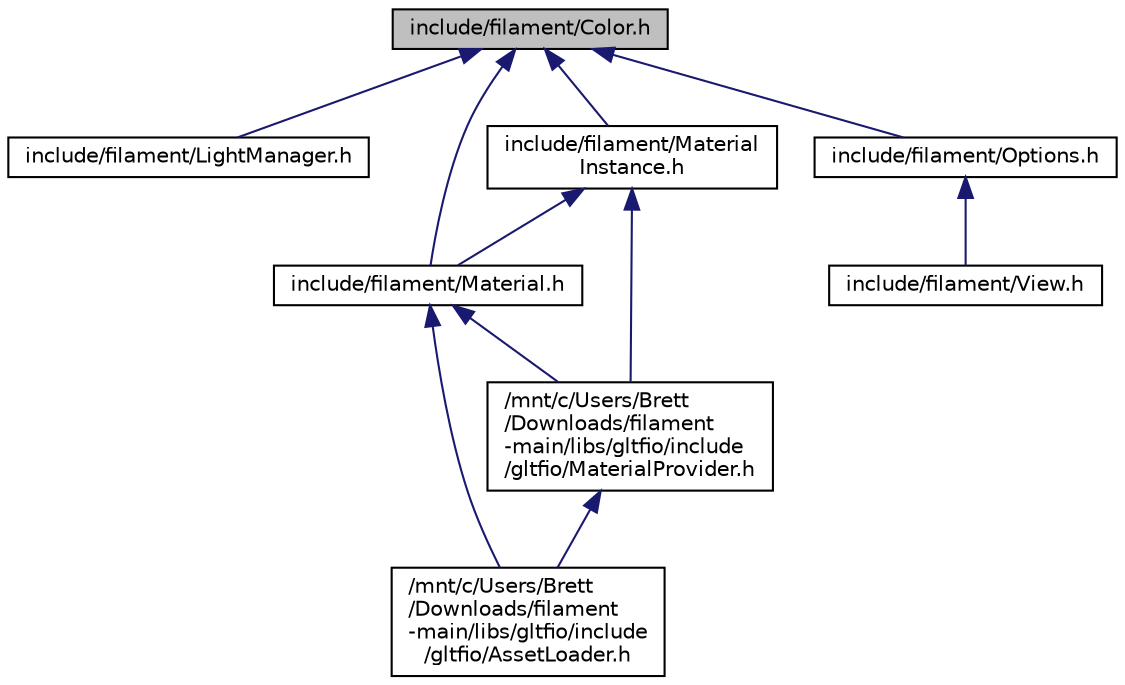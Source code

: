 digraph "include/filament/Color.h"
{
 // LATEX_PDF_SIZE
  bgcolor="transparent";
  edge [fontname="Helvetica",fontsize="10",labelfontname="Helvetica",labelfontsize="10"];
  node [fontname="Helvetica",fontsize="10",shape=record];
  Node1 [label="include/filament/Color.h",height=0.2,width=0.4,color="black", fillcolor="grey75", style="filled", fontcolor="black",tooltip=" "];
  Node1 -> Node2 [dir="back",color="midnightblue",fontsize="10",style="solid",fontname="Helvetica"];
  Node2 [label="include/filament/LightManager.h",height=0.2,width=0.4,color="black",URL="$_light_manager_8h_source.html",tooltip=" "];
  Node1 -> Node3 [dir="back",color="midnightblue",fontsize="10",style="solid",fontname="Helvetica"];
  Node3 [label="include/filament/Material.h",height=0.2,width=0.4,color="black",URL="$_material_8h_source.html",tooltip=" "];
  Node3 -> Node4 [dir="back",color="midnightblue",fontsize="10",style="solid",fontname="Helvetica"];
  Node4 [label="/mnt/c/Users/Brett\l/Downloads/filament\l-main/libs/gltfio/include\l/gltfio/AssetLoader.h",height=0.2,width=0.4,color="black",URL="$_asset_loader_8h_source.html",tooltip=" "];
  Node3 -> Node5 [dir="back",color="midnightblue",fontsize="10",style="solid",fontname="Helvetica"];
  Node5 [label="/mnt/c/Users/Brett\l/Downloads/filament\l-main/libs/gltfio/include\l/gltfio/MaterialProvider.h",height=0.2,width=0.4,color="black",URL="$_material_provider_8h_source.html",tooltip=" "];
  Node5 -> Node4 [dir="back",color="midnightblue",fontsize="10",style="solid",fontname="Helvetica"];
  Node1 -> Node6 [dir="back",color="midnightblue",fontsize="10",style="solid",fontname="Helvetica"];
  Node6 [label="include/filament/Material\lInstance.h",height=0.2,width=0.4,color="black",URL="$_material_instance_8h_source.html",tooltip=" "];
  Node6 -> Node5 [dir="back",color="midnightblue",fontsize="10",style="solid",fontname="Helvetica"];
  Node6 -> Node3 [dir="back",color="midnightblue",fontsize="10",style="solid",fontname="Helvetica"];
  Node1 -> Node7 [dir="back",color="midnightblue",fontsize="10",style="solid",fontname="Helvetica"];
  Node7 [label="include/filament/Options.h",height=0.2,width=0.4,color="black",URL="$_options_8h_source.html",tooltip=" "];
  Node7 -> Node8 [dir="back",color="midnightblue",fontsize="10",style="solid",fontname="Helvetica"];
  Node8 [label="include/filament/View.h",height=0.2,width=0.4,color="black",URL="$_view_8h.html",tooltip=" "];
}
